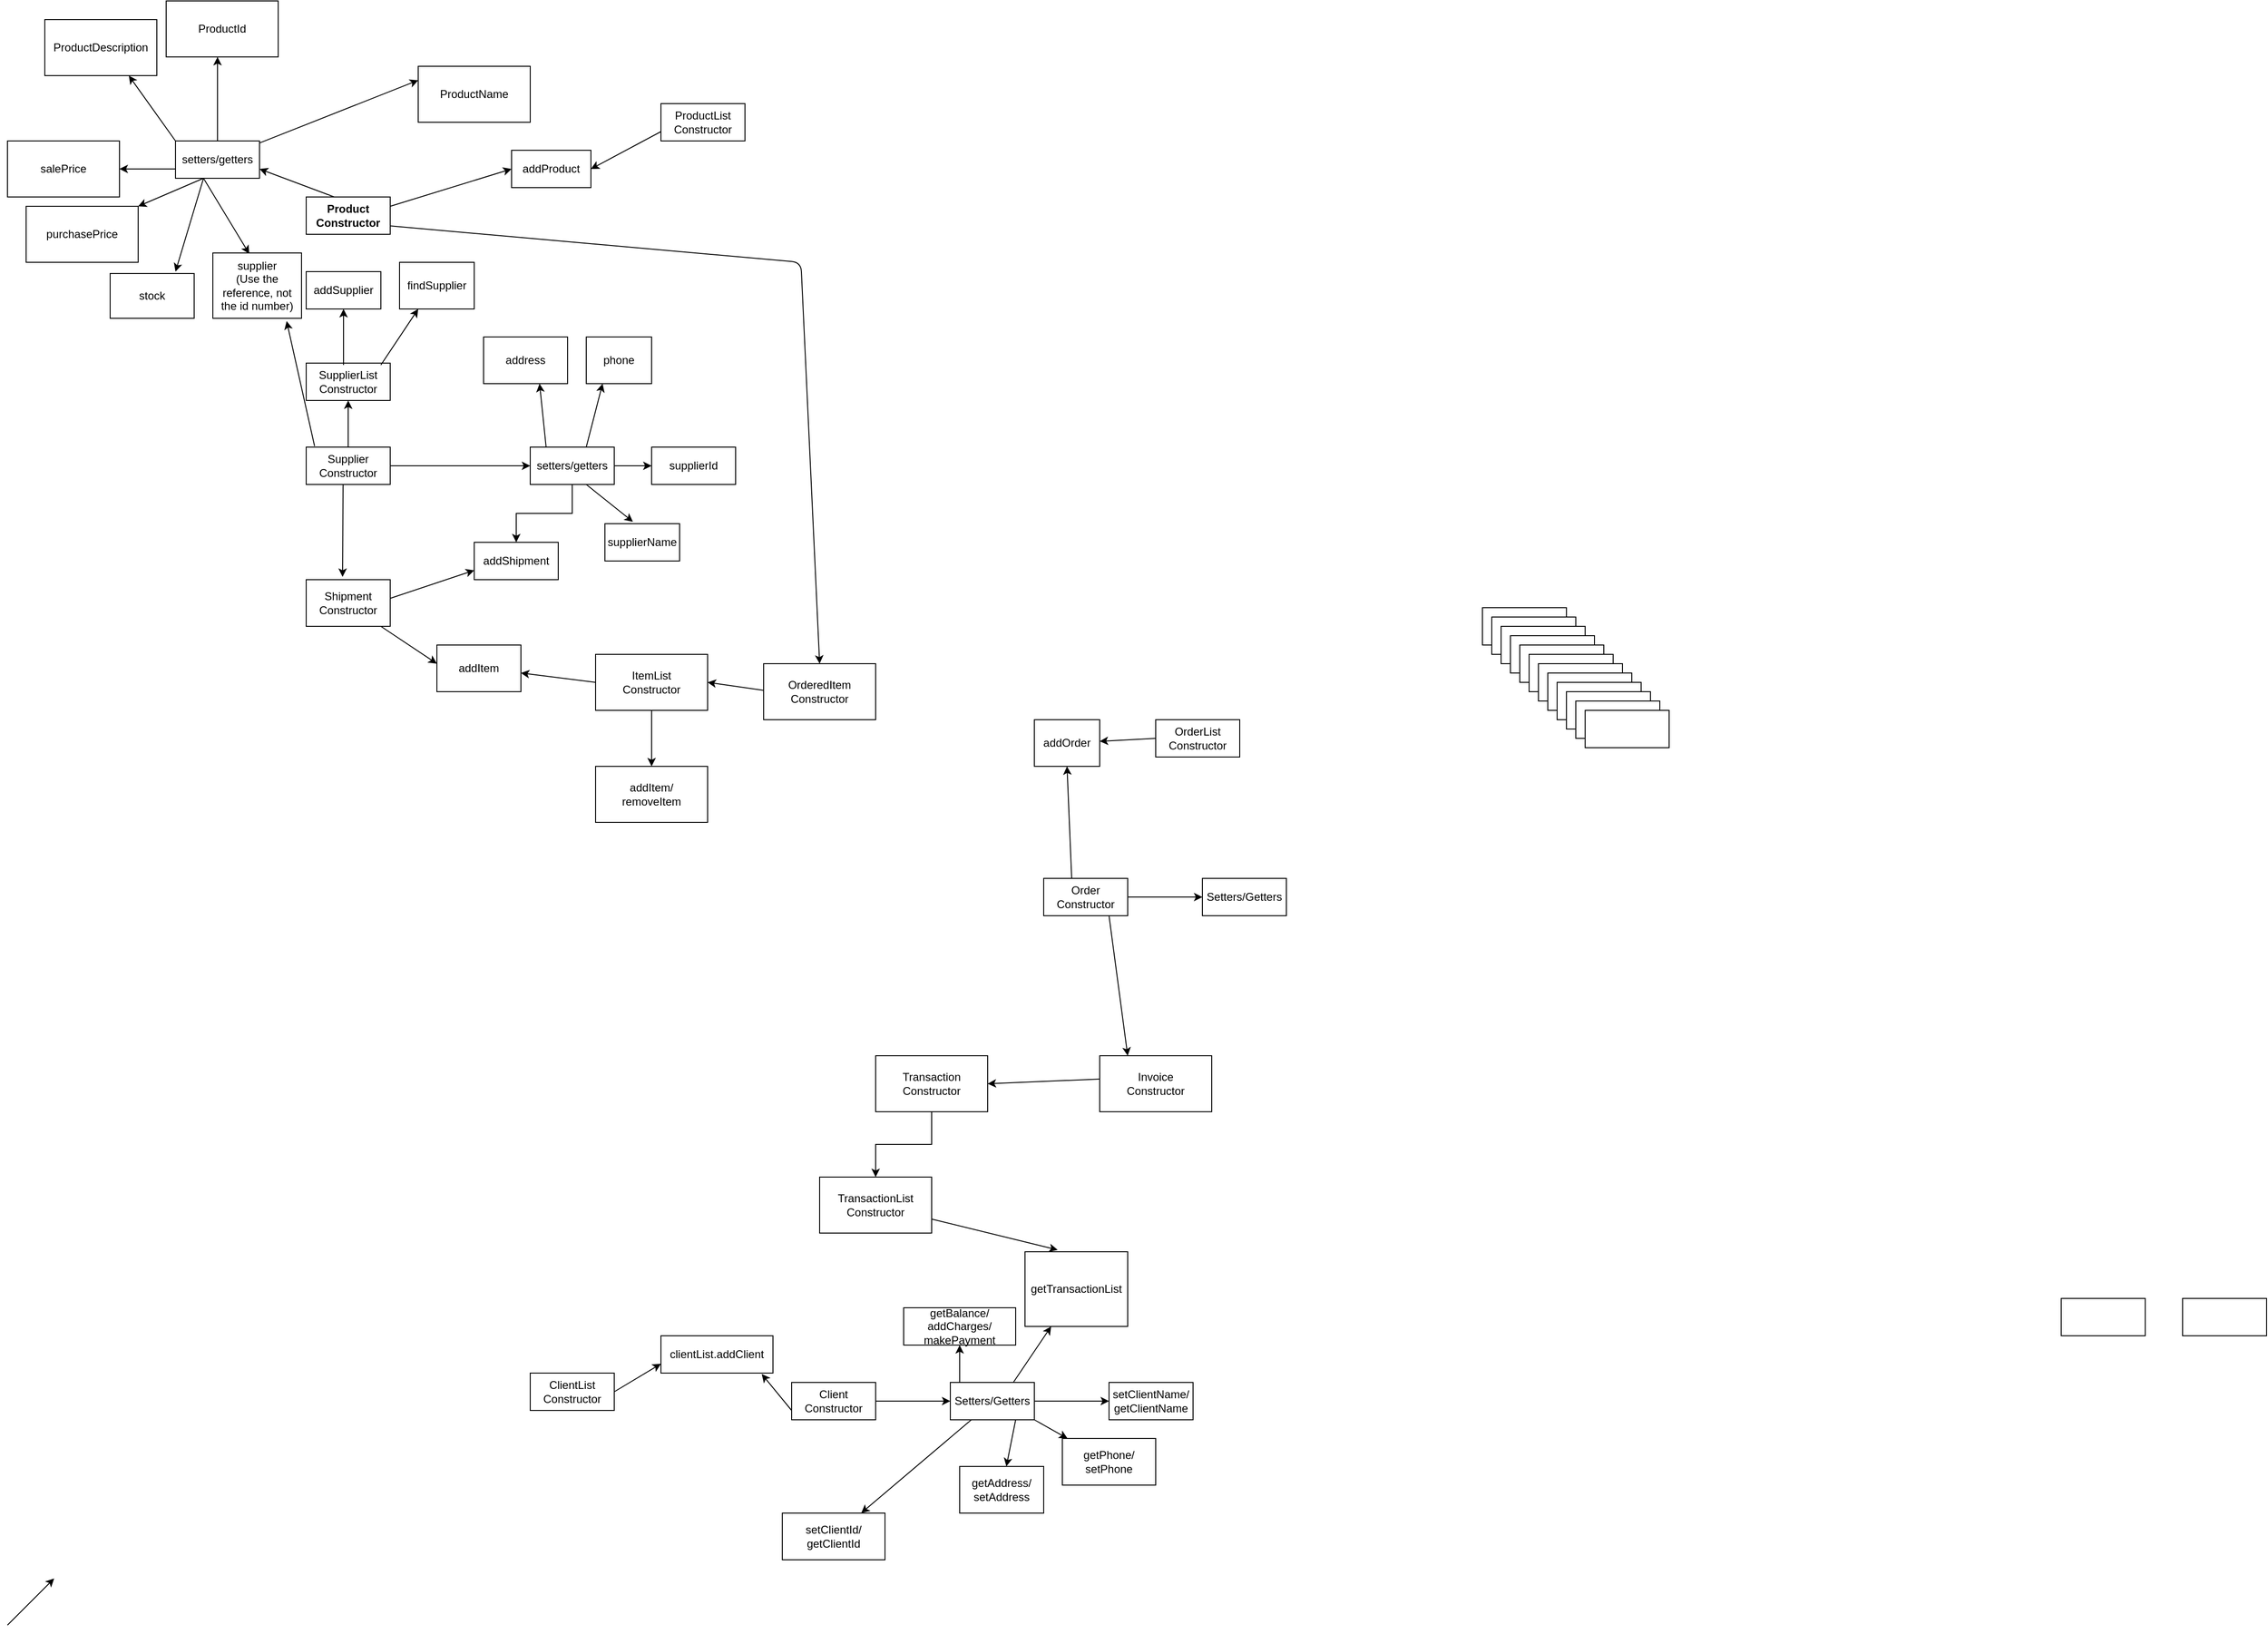<mxfile version="12.6.6" type="github">
  <diagram id="q5CnJgnxHUt0rgTkJDPA" name="Page-1">
    <mxGraphModel dx="3346" dy="2138" grid="1" gridSize="10" guides="1" tooltips="1" connect="1" arrows="1" fold="1" page="1" pageScale="1" pageWidth="1700" pageHeight="1100" math="0" shadow="0">
      <root>
        <mxCell id="0"/>
        <mxCell id="1" parent="0"/>
        <mxCell id="SJL3UCeWsUWmYF-B4V0Z-15" value="" style="rounded=0;whiteSpace=wrap;html=1;" vertex="1" parent="1">
          <mxGeometry x="1530" y="750" width="90" height="40" as="geometry"/>
        </mxCell>
        <mxCell id="SJL3UCeWsUWmYF-B4V0Z-16" value="" style="rounded=0;whiteSpace=wrap;html=1;" vertex="1" parent="1">
          <mxGeometry x="1400" y="750" width="90" height="40" as="geometry"/>
        </mxCell>
        <mxCell id="SJL3UCeWsUWmYF-B4V0Z-17" value="&lt;div&gt;ClientList&lt;/div&gt;&lt;div&gt;Constructor&lt;br&gt;&lt;/div&gt;" style="rounded=0;whiteSpace=wrap;html=1;" vertex="1" parent="1">
          <mxGeometry x="-240" y="830" width="90" height="40" as="geometry"/>
        </mxCell>
        <mxCell id="SJL3UCeWsUWmYF-B4V0Z-18" value="&lt;div&gt;ProductList&lt;/div&gt;&lt;div&gt;Constructor&lt;br&gt;&lt;/div&gt;" style="rounded=0;whiteSpace=wrap;html=1;" vertex="1" parent="1">
          <mxGeometry x="-100" y="-530" width="90" height="40" as="geometry"/>
        </mxCell>
        <mxCell id="SJL3UCeWsUWmYF-B4V0Z-19" value="&lt;div&gt;OrderList&lt;/div&gt;&lt;div&gt;Constructor&lt;br&gt;&lt;/div&gt;" style="rounded=0;whiteSpace=wrap;html=1;" vertex="1" parent="1">
          <mxGeometry x="430" y="130" width="90" height="40" as="geometry"/>
        </mxCell>
        <mxCell id="SJL3UCeWsUWmYF-B4V0Z-20" value="&lt;div&gt;SupplierList&lt;/div&gt;&lt;div&gt;Constructor&lt;br&gt;&lt;/div&gt;" style="rounded=0;whiteSpace=wrap;html=1;" vertex="1" parent="1">
          <mxGeometry x="-480" y="-252" width="90" height="40" as="geometry"/>
        </mxCell>
        <mxCell id="SJL3UCeWsUWmYF-B4V0Z-60" value="" style="edgeStyle=orthogonalEdgeStyle;rounded=0;orthogonalLoop=1;jettySize=auto;html=1;" edge="1" parent="1" source="SJL3UCeWsUWmYF-B4V0Z-21" target="SJL3UCeWsUWmYF-B4V0Z-59">
          <mxGeometry relative="1" as="geometry"/>
        </mxCell>
        <mxCell id="SJL3UCeWsUWmYF-B4V0Z-21" value="&lt;div&gt;Client&lt;/div&gt;&lt;div&gt;Constructor&lt;br&gt;&lt;/div&gt;" style="rounded=0;whiteSpace=wrap;html=1;" vertex="1" parent="1">
          <mxGeometry x="40" y="840" width="90" height="40" as="geometry"/>
        </mxCell>
        <mxCell id="SJL3UCeWsUWmYF-B4V0Z-70" value="" style="edgeStyle=orthogonalEdgeStyle;rounded=0;orthogonalLoop=1;jettySize=auto;html=1;" edge="1" parent="1" source="SJL3UCeWsUWmYF-B4V0Z-59" target="SJL3UCeWsUWmYF-B4V0Z-69">
          <mxGeometry relative="1" as="geometry"/>
        </mxCell>
        <mxCell id="SJL3UCeWsUWmYF-B4V0Z-59" value="Setters/Getters" style="rounded=0;whiteSpace=wrap;html=1;" vertex="1" parent="1">
          <mxGeometry x="210" y="840" width="90" height="40" as="geometry"/>
        </mxCell>
        <mxCell id="SJL3UCeWsUWmYF-B4V0Z-69" value="&lt;div&gt;setClientName/&lt;/div&gt;&lt;div&gt;getClientName&lt;br&gt;&lt;/div&gt;" style="rounded=0;whiteSpace=wrap;html=1;" vertex="1" parent="1">
          <mxGeometry x="380" y="840" width="90" height="40" as="geometry"/>
        </mxCell>
        <mxCell id="SJL3UCeWsUWmYF-B4V0Z-22" value="&lt;div&gt;&lt;b&gt;Product&lt;/b&gt;&lt;/div&gt;&lt;div&gt;&lt;b&gt;Constructor&lt;br&gt;&lt;/b&gt;&lt;/div&gt;" style="rounded=0;whiteSpace=wrap;html=1;" vertex="1" parent="1">
          <mxGeometry x="-480" y="-430" width="90" height="40" as="geometry"/>
        </mxCell>
        <mxCell id="SJL3UCeWsUWmYF-B4V0Z-62" value="" style="edgeStyle=orthogonalEdgeStyle;rounded=0;orthogonalLoop=1;jettySize=auto;html=1;" edge="1" parent="1" source="SJL3UCeWsUWmYF-B4V0Z-23" target="SJL3UCeWsUWmYF-B4V0Z-61">
          <mxGeometry relative="1" as="geometry"/>
        </mxCell>
        <mxCell id="SJL3UCeWsUWmYF-B4V0Z-23" value="&lt;div&gt;Order&lt;/div&gt;&lt;div&gt;Constructor&lt;br&gt;&lt;/div&gt;" style="rounded=0;whiteSpace=wrap;html=1;" vertex="1" parent="1">
          <mxGeometry x="310" y="300" width="90" height="40" as="geometry"/>
        </mxCell>
        <mxCell id="SJL3UCeWsUWmYF-B4V0Z-61" value="Setters/Getters" style="rounded=0;whiteSpace=wrap;html=1;" vertex="1" parent="1">
          <mxGeometry x="480" y="300" width="90" height="40" as="geometry"/>
        </mxCell>
        <mxCell id="SJL3UCeWsUWmYF-B4V0Z-33" value="" style="edgeStyle=orthogonalEdgeStyle;rounded=0;orthogonalLoop=1;jettySize=auto;html=1;" edge="1" parent="1" source="SJL3UCeWsUWmYF-B4V0Z-24" target="SJL3UCeWsUWmYF-B4V0Z-20">
          <mxGeometry relative="1" as="geometry"/>
        </mxCell>
        <mxCell id="SJL3UCeWsUWmYF-B4V0Z-24" value="&lt;div&gt;Supplier&lt;/div&gt;&lt;div&gt;Constructor&lt;br&gt;&lt;/div&gt;" style="rounded=0;whiteSpace=wrap;html=1;" vertex="1" parent="1">
          <mxGeometry x="-480" y="-162" width="90" height="40" as="geometry"/>
        </mxCell>
        <mxCell id="SJL3UCeWsUWmYF-B4V0Z-115" value="" style="edgeStyle=orthogonalEdgeStyle;rounded=0;orthogonalLoop=1;jettySize=auto;html=1;" edge="1" parent="1" source="SJL3UCeWsUWmYF-B4V0Z-26" target="SJL3UCeWsUWmYF-B4V0Z-114">
          <mxGeometry relative="1" as="geometry"/>
        </mxCell>
        <mxCell id="SJL3UCeWsUWmYF-B4V0Z-119" value="" style="edgeStyle=orthogonalEdgeStyle;rounded=0;orthogonalLoop=1;jettySize=auto;html=1;" edge="1" parent="1" source="SJL3UCeWsUWmYF-B4V0Z-26" target="SJL3UCeWsUWmYF-B4V0Z-118">
          <mxGeometry relative="1" as="geometry"/>
        </mxCell>
        <mxCell id="SJL3UCeWsUWmYF-B4V0Z-26" value="setters/getters" style="rounded=0;whiteSpace=wrap;html=1;" vertex="1" parent="1">
          <mxGeometry x="-240" y="-162" width="90" height="40" as="geometry"/>
        </mxCell>
        <mxCell id="SJL3UCeWsUWmYF-B4V0Z-118" value="addShipment" style="rounded=0;whiteSpace=wrap;html=1;" vertex="1" parent="1">
          <mxGeometry x="-300" y="-60" width="90" height="40" as="geometry"/>
        </mxCell>
        <mxCell id="SJL3UCeWsUWmYF-B4V0Z-114" value="supplierId" style="rounded=0;whiteSpace=wrap;html=1;" vertex="1" parent="1">
          <mxGeometry x="-110" y="-162" width="90" height="40" as="geometry"/>
        </mxCell>
        <mxCell id="SJL3UCeWsUWmYF-B4V0Z-27" value="" style="rounded=0;whiteSpace=wrap;html=1;" vertex="1" parent="1">
          <mxGeometry x="780" y="10" width="90" height="40" as="geometry"/>
        </mxCell>
        <mxCell id="SJL3UCeWsUWmYF-B4V0Z-34" value="" style="endArrow=classic;html=1;exitX=0.189;exitY=0;exitDx=0;exitDy=0;exitPerimeter=0;" edge="1" parent="1" source="SJL3UCeWsUWmYF-B4V0Z-26">
          <mxGeometry width="50" height="50" relative="1" as="geometry">
            <mxPoint x="-390" y="-162" as="sourcePoint"/>
            <mxPoint x="-230" y="-230" as="targetPoint"/>
          </mxGeometry>
        </mxCell>
        <mxCell id="SJL3UCeWsUWmYF-B4V0Z-35" value="" style="endArrow=classic;html=1;entryX=0;entryY=0.5;entryDx=0;entryDy=0;" edge="1" parent="1" target="SJL3UCeWsUWmYF-B4V0Z-26">
          <mxGeometry width="50" height="50" relative="1" as="geometry">
            <mxPoint x="-390" y="-142" as="sourcePoint"/>
            <mxPoint x="-340" y="-192" as="targetPoint"/>
          </mxGeometry>
        </mxCell>
        <mxCell id="SJL3UCeWsUWmYF-B4V0Z-36" value="" style="rounded=0;whiteSpace=wrap;html=1;" vertex="1" parent="1">
          <mxGeometry x="790" y="20" width="90" height="40" as="geometry"/>
        </mxCell>
        <mxCell id="SJL3UCeWsUWmYF-B4V0Z-37" value="" style="rounded=0;whiteSpace=wrap;html=1;" vertex="1" parent="1">
          <mxGeometry x="800" y="30" width="90" height="40" as="geometry"/>
        </mxCell>
        <mxCell id="SJL3UCeWsUWmYF-B4V0Z-38" value="" style="rounded=0;whiteSpace=wrap;html=1;" vertex="1" parent="1">
          <mxGeometry x="810" y="40" width="90" height="40" as="geometry"/>
        </mxCell>
        <mxCell id="SJL3UCeWsUWmYF-B4V0Z-39" value="" style="rounded=0;whiteSpace=wrap;html=1;" vertex="1" parent="1">
          <mxGeometry x="820" y="50" width="90" height="40" as="geometry"/>
        </mxCell>
        <mxCell id="SJL3UCeWsUWmYF-B4V0Z-40" value="" style="rounded=0;whiteSpace=wrap;html=1;" vertex="1" parent="1">
          <mxGeometry x="830" y="60" width="90" height="40" as="geometry"/>
        </mxCell>
        <mxCell id="SJL3UCeWsUWmYF-B4V0Z-41" value="" style="rounded=0;whiteSpace=wrap;html=1;" vertex="1" parent="1">
          <mxGeometry x="840" y="70" width="90" height="40" as="geometry"/>
        </mxCell>
        <mxCell id="SJL3UCeWsUWmYF-B4V0Z-42" value="" style="rounded=0;whiteSpace=wrap;html=1;" vertex="1" parent="1">
          <mxGeometry x="850" y="80" width="90" height="40" as="geometry"/>
        </mxCell>
        <mxCell id="SJL3UCeWsUWmYF-B4V0Z-43" value="" style="rounded=0;whiteSpace=wrap;html=1;" vertex="1" parent="1">
          <mxGeometry x="860" y="90" width="90" height="40" as="geometry"/>
        </mxCell>
        <mxCell id="SJL3UCeWsUWmYF-B4V0Z-44" value="" style="rounded=0;whiteSpace=wrap;html=1;" vertex="1" parent="1">
          <mxGeometry x="870" y="100" width="90" height="40" as="geometry"/>
        </mxCell>
        <mxCell id="SJL3UCeWsUWmYF-B4V0Z-45" value="" style="rounded=0;whiteSpace=wrap;html=1;" vertex="1" parent="1">
          <mxGeometry x="880" y="110" width="90" height="40" as="geometry"/>
        </mxCell>
        <mxCell id="SJL3UCeWsUWmYF-B4V0Z-46" value="" style="rounded=0;whiteSpace=wrap;html=1;" vertex="1" parent="1">
          <mxGeometry x="890" y="120" width="90" height="40" as="geometry"/>
        </mxCell>
        <mxCell id="SJL3UCeWsUWmYF-B4V0Z-47" value="clientList.addClient" style="rounded=0;whiteSpace=wrap;html=1;" vertex="1" parent="1">
          <mxGeometry x="-100" y="790" width="120" height="40" as="geometry"/>
        </mxCell>
        <mxCell id="SJL3UCeWsUWmYF-B4V0Z-48" value="setters/getters" style="rounded=0;whiteSpace=wrap;html=1;" vertex="1" parent="1">
          <mxGeometry x="-620" y="-490" width="90" height="40" as="geometry"/>
        </mxCell>
        <mxCell id="SJL3UCeWsUWmYF-B4V0Z-55" value="" style="endArrow=classic;html=1;" edge="1" parent="1">
          <mxGeometry width="50" height="50" relative="1" as="geometry">
            <mxPoint x="-450" y="-430" as="sourcePoint"/>
            <mxPoint x="-530" y="-460" as="targetPoint"/>
          </mxGeometry>
        </mxCell>
        <mxCell id="SJL3UCeWsUWmYF-B4V0Z-58" value="" style="endArrow=classic;html=1;exitX=0.75;exitY=0;exitDx=0;exitDy=0;" edge="1" parent="1" source="SJL3UCeWsUWmYF-B4V0Z-59" target="SJL3UCeWsUWmYF-B4V0Z-75">
          <mxGeometry width="50" height="50" relative="1" as="geometry">
            <mxPoint x="220" y="880" as="sourcePoint"/>
            <mxPoint x="180" y="970" as="targetPoint"/>
          </mxGeometry>
        </mxCell>
        <mxCell id="SJL3UCeWsUWmYF-B4V0Z-63" value="" style="endArrow=classic;html=1;" edge="1" parent="1" target="SJL3UCeWsUWmYF-B4V0Z-74">
          <mxGeometry width="50" height="50" relative="1" as="geometry">
            <mxPoint x="280" y="880" as="sourcePoint"/>
            <mxPoint x="280" y="950" as="targetPoint"/>
          </mxGeometry>
        </mxCell>
        <mxCell id="SJL3UCeWsUWmYF-B4V0Z-64" value="" style="endArrow=classic;html=1;" edge="1" parent="1" target="SJL3UCeWsUWmYF-B4V0Z-71">
          <mxGeometry width="50" height="50" relative="1" as="geometry">
            <mxPoint x="300" y="880" as="sourcePoint"/>
            <mxPoint x="370" y="920" as="targetPoint"/>
          </mxGeometry>
        </mxCell>
        <mxCell id="SJL3UCeWsUWmYF-B4V0Z-65" value="" style="endArrow=classic;html=1;exitX=0.25;exitY=1;exitDx=0;exitDy=0;" edge="1" parent="1" source="SJL3UCeWsUWmYF-B4V0Z-59" target="SJL3UCeWsUWmYF-B4V0Z-68">
          <mxGeometry width="50" height="50" relative="1" as="geometry">
            <mxPoint x="290" y="840" as="sourcePoint"/>
            <mxPoint x="330" y="790" as="targetPoint"/>
          </mxGeometry>
        </mxCell>
        <mxCell id="SJL3UCeWsUWmYF-B4V0Z-66" value="" style="endArrow=classic;html=1;" edge="1" parent="1" target="SJL3UCeWsUWmYF-B4V0Z-67">
          <mxGeometry width="50" height="50" relative="1" as="geometry">
            <mxPoint x="220" y="840" as="sourcePoint"/>
            <mxPoint x="220" y="790" as="targetPoint"/>
          </mxGeometry>
        </mxCell>
        <mxCell id="SJL3UCeWsUWmYF-B4V0Z-67" value="&lt;div&gt;getBalance/&lt;/div&gt;&lt;div&gt;addCharges/&lt;/div&gt;&lt;div&gt;makePayment&lt;br&gt;&lt;/div&gt;" style="rounded=0;whiteSpace=wrap;html=1;" vertex="1" parent="1">
          <mxGeometry x="160" y="760" width="120" height="40" as="geometry"/>
        </mxCell>
        <mxCell id="SJL3UCeWsUWmYF-B4V0Z-68" value="&lt;div&gt;setClientId/&lt;/div&gt;&lt;div&gt;getClientId&lt;br&gt;&lt;/div&gt;" style="rounded=0;whiteSpace=wrap;html=1;" vertex="1" parent="1">
          <mxGeometry x="30" y="980" width="110" height="50" as="geometry"/>
        </mxCell>
        <mxCell id="SJL3UCeWsUWmYF-B4V0Z-71" value="&lt;div&gt;getPhone/&lt;/div&gt;&lt;div&gt;setPhone&lt;br&gt;&lt;/div&gt;" style="rounded=0;whiteSpace=wrap;html=1;" vertex="1" parent="1">
          <mxGeometry x="330" y="900" width="100" height="50" as="geometry"/>
        </mxCell>
        <mxCell id="SJL3UCeWsUWmYF-B4V0Z-74" value="&lt;div&gt;getAddress/&lt;/div&gt;&lt;div&gt;setAddress&lt;/div&gt;" style="rounded=0;whiteSpace=wrap;html=1;" vertex="1" parent="1">
          <mxGeometry x="220" y="930" width="90" height="50" as="geometry"/>
        </mxCell>
        <mxCell id="SJL3UCeWsUWmYF-B4V0Z-76" value="&lt;div&gt;TransactionList&lt;/div&gt;&lt;div&gt;Constructor&lt;br&gt;&lt;/div&gt;" style="rounded=0;whiteSpace=wrap;html=1;" vertex="1" parent="1">
          <mxGeometry x="70" y="620" width="120" height="60" as="geometry"/>
        </mxCell>
        <mxCell id="SJL3UCeWsUWmYF-B4V0Z-78" value="" style="endArrow=classic;html=1;entryX=1;entryY=0.5;entryDx=0;entryDy=0;" edge="1" parent="1" target="SJL3UCeWsUWmYF-B4V0Z-83">
          <mxGeometry width="50" height="50" relative="1" as="geometry">
            <mxPoint x="370" y="515" as="sourcePoint"/>
            <mxPoint x="420" y="465" as="targetPoint"/>
          </mxGeometry>
        </mxCell>
        <mxCell id="SJL3UCeWsUWmYF-B4V0Z-80" value="" style="endArrow=classic;html=1;entryX=1;entryY=0;entryDx=0;entryDy=0;" edge="1" parent="1" target="SJL3UCeWsUWmYF-B4V0Z-98">
          <mxGeometry width="50" height="50" relative="1" as="geometry">
            <mxPoint x="-590" y="-450" as="sourcePoint"/>
            <mxPoint x="-630" y="-400" as="targetPoint"/>
          </mxGeometry>
        </mxCell>
        <mxCell id="SJL3UCeWsUWmYF-B4V0Z-81" value="" style="endArrow=classic;html=1;exitX=1;exitY=0.75;exitDx=0;exitDy=0;entryX=0.318;entryY=-0.025;entryDx=0;entryDy=0;entryPerimeter=0;" edge="1" parent="1" source="SJL3UCeWsUWmYF-B4V0Z-76" target="SJL3UCeWsUWmYF-B4V0Z-75">
          <mxGeometry width="50" height="50" relative="1" as="geometry">
            <mxPoint x="90" y="1080" as="sourcePoint"/>
            <mxPoint x="130" y="950" as="targetPoint"/>
          </mxGeometry>
        </mxCell>
        <mxCell id="SJL3UCeWsUWmYF-B4V0Z-84" value="" style="edgeStyle=orthogonalEdgeStyle;rounded=0;orthogonalLoop=1;jettySize=auto;html=1;" edge="1" parent="1" source="SJL3UCeWsUWmYF-B4V0Z-83" target="SJL3UCeWsUWmYF-B4V0Z-76">
          <mxGeometry relative="1" as="geometry"/>
        </mxCell>
        <mxCell id="SJL3UCeWsUWmYF-B4V0Z-83" value="&lt;div&gt;Transaction&lt;/div&gt;&lt;div&gt;Constructor&lt;br&gt;&lt;/div&gt;" style="rounded=0;whiteSpace=wrap;html=1;" vertex="1" parent="1">
          <mxGeometry x="130" y="490" width="120" height="60" as="geometry"/>
        </mxCell>
        <mxCell id="SJL3UCeWsUWmYF-B4V0Z-75" value="&lt;div&gt;getTransactionList&lt;/div&gt;" style="rounded=0;whiteSpace=wrap;html=1;" vertex="1" parent="1">
          <mxGeometry x="290" y="700" width="110" height="80" as="geometry"/>
        </mxCell>
        <mxCell id="SJL3UCeWsUWmYF-B4V0Z-87" value="&lt;div&gt;Invoice&lt;/div&gt;&lt;div&gt;Constructor&lt;br&gt;&lt;/div&gt;" style="rounded=0;whiteSpace=wrap;html=1;" vertex="1" parent="1">
          <mxGeometry x="370" y="490" width="120" height="60" as="geometry"/>
        </mxCell>
        <mxCell id="SJL3UCeWsUWmYF-B4V0Z-89" value="" style="endArrow=classic;html=1;entryX=0;entryY=0.25;entryDx=0;entryDy=0;" edge="1" parent="1" source="SJL3UCeWsUWmYF-B4V0Z-48" target="SJL3UCeWsUWmYF-B4V0Z-96">
          <mxGeometry width="50" height="50" relative="1" as="geometry">
            <mxPoint x="-540" y="-490" as="sourcePoint"/>
            <mxPoint x="-490" y="-540" as="targetPoint"/>
          </mxGeometry>
        </mxCell>
        <mxCell id="SJL3UCeWsUWmYF-B4V0Z-90" value="salePrice" style="rounded=0;whiteSpace=wrap;html=1;" vertex="1" parent="1">
          <mxGeometry x="-800" y="-490" width="120" height="60" as="geometry"/>
        </mxCell>
        <mxCell id="SJL3UCeWsUWmYF-B4V0Z-91" value="" style="endArrow=classic;html=1;" edge="1" parent="1">
          <mxGeometry width="50" height="50" relative="1" as="geometry">
            <mxPoint x="-620" y="-460" as="sourcePoint"/>
            <mxPoint x="-680" y="-460" as="targetPoint"/>
          </mxGeometry>
        </mxCell>
        <mxCell id="SJL3UCeWsUWmYF-B4V0Z-92" value="" style="endArrow=classic;html=1;entryX=0.75;entryY=1;entryDx=0;entryDy=0;" edge="1" parent="1" target="SJL3UCeWsUWmYF-B4V0Z-94">
          <mxGeometry width="50" height="50" relative="1" as="geometry">
            <mxPoint x="-620" y="-490" as="sourcePoint"/>
            <mxPoint x="-680" y="-540" as="targetPoint"/>
          </mxGeometry>
        </mxCell>
        <mxCell id="SJL3UCeWsUWmYF-B4V0Z-93" value="" style="endArrow=classic;html=1;" edge="1" parent="1">
          <mxGeometry width="50" height="50" relative="1" as="geometry">
            <mxPoint x="-575" y="-490" as="sourcePoint"/>
            <mxPoint x="-575" y="-580" as="targetPoint"/>
          </mxGeometry>
        </mxCell>
        <mxCell id="SJL3UCeWsUWmYF-B4V0Z-94" value="ProductDescription" style="rounded=0;whiteSpace=wrap;html=1;" vertex="1" parent="1">
          <mxGeometry x="-760" y="-620" width="120" height="60" as="geometry"/>
        </mxCell>
        <mxCell id="SJL3UCeWsUWmYF-B4V0Z-95" value="ProductId" style="rounded=0;whiteSpace=wrap;html=1;" vertex="1" parent="1">
          <mxGeometry x="-630" y="-640" width="120" height="60" as="geometry"/>
        </mxCell>
        <mxCell id="SJL3UCeWsUWmYF-B4V0Z-96" value="ProductName" style="rounded=0;whiteSpace=wrap;html=1;" vertex="1" parent="1">
          <mxGeometry x="-360" y="-570" width="120" height="60" as="geometry"/>
        </mxCell>
        <mxCell id="SJL3UCeWsUWmYF-B4V0Z-98" value="purchasePrice" style="rounded=0;whiteSpace=wrap;html=1;" vertex="1" parent="1">
          <mxGeometry x="-780" y="-420" width="120" height="60" as="geometry"/>
        </mxCell>
        <mxCell id="SJL3UCeWsUWmYF-B4V0Z-99" value="" style="endArrow=classic;html=1;entryX=0.411;entryY=0.014;entryDx=0;entryDy=0;entryPerimeter=0;" edge="1" parent="1" target="SJL3UCeWsUWmYF-B4V0Z-100">
          <mxGeometry width="50" height="50" relative="1" as="geometry">
            <mxPoint x="-590" y="-450" as="sourcePoint"/>
            <mxPoint x="-610" y="-375" as="targetPoint"/>
          </mxGeometry>
        </mxCell>
        <mxCell id="SJL3UCeWsUWmYF-B4V0Z-100" value="&lt;div&gt;supplier&lt;/div&gt;&lt;div&gt;(Use the reference, not the id number)&lt;br&gt;&lt;/div&gt;" style="rounded=0;whiteSpace=wrap;html=1;" vertex="1" parent="1">
          <mxGeometry x="-580" y="-370" width="95" height="70" as="geometry"/>
        </mxCell>
        <mxCell id="SJL3UCeWsUWmYF-B4V0Z-104" value="" style="endArrow=classic;html=1;entryX=0.832;entryY=1.043;entryDx=0;entryDy=0;entryPerimeter=0;exitX=0.1;exitY=-0.025;exitDx=0;exitDy=0;exitPerimeter=0;" edge="1" parent="1" source="SJL3UCeWsUWmYF-B4V0Z-24" target="SJL3UCeWsUWmYF-B4V0Z-100">
          <mxGeometry width="50" height="50" relative="1" as="geometry">
            <mxPoint x="-480" y="-160" as="sourcePoint"/>
            <mxPoint x="-430" y="-210" as="targetPoint"/>
          </mxGeometry>
        </mxCell>
        <mxCell id="SJL3UCeWsUWmYF-B4V0Z-105" value="address" style="rounded=0;whiteSpace=wrap;html=1;" vertex="1" parent="1">
          <mxGeometry x="-290" y="-280" width="90" height="50" as="geometry"/>
        </mxCell>
        <mxCell id="SJL3UCeWsUWmYF-B4V0Z-106" value="supplierName" style="rounded=0;whiteSpace=wrap;html=1;" vertex="1" parent="1">
          <mxGeometry x="-160" y="-80" width="80" height="40" as="geometry"/>
        </mxCell>
        <mxCell id="SJL3UCeWsUWmYF-B4V0Z-107" value="addSupplier" style="rounded=0;whiteSpace=wrap;html=1;" vertex="1" parent="1">
          <mxGeometry x="-480" y="-350" width="80" height="40" as="geometry"/>
        </mxCell>
        <mxCell id="SJL3UCeWsUWmYF-B4V0Z-108" value="phone" style="rounded=0;whiteSpace=wrap;html=1;" vertex="1" parent="1">
          <mxGeometry x="-180" y="-280" width="70" height="50" as="geometry"/>
        </mxCell>
        <mxCell id="SJL3UCeWsUWmYF-B4V0Z-109" value="findSupplier" style="rounded=0;whiteSpace=wrap;html=1;" vertex="1" parent="1">
          <mxGeometry x="-380" y="-360" width="80" height="50" as="geometry"/>
        </mxCell>
        <mxCell id="SJL3UCeWsUWmYF-B4V0Z-110" value="" style="endArrow=classic;html=1;entryX=0.5;entryY=1;entryDx=0;entryDy=0;" edge="1" parent="1" target="SJL3UCeWsUWmYF-B4V0Z-107">
          <mxGeometry width="50" height="50" relative="1" as="geometry">
            <mxPoint x="-440" y="-250" as="sourcePoint"/>
            <mxPoint x="-440" y="-300" as="targetPoint"/>
          </mxGeometry>
        </mxCell>
        <mxCell id="SJL3UCeWsUWmYF-B4V0Z-111" value="" style="endArrow=classic;html=1;entryX=0.25;entryY=1;entryDx=0;entryDy=0;" edge="1" parent="1" target="SJL3UCeWsUWmYF-B4V0Z-109">
          <mxGeometry width="50" height="50" relative="1" as="geometry">
            <mxPoint x="-400" y="-250" as="sourcePoint"/>
            <mxPoint x="-350" y="-300" as="targetPoint"/>
          </mxGeometry>
        </mxCell>
        <mxCell id="SJL3UCeWsUWmYF-B4V0Z-112" value="" style="endArrow=classic;html=1;entryX=0.25;entryY=1;entryDx=0;entryDy=0;" edge="1" parent="1" target="SJL3UCeWsUWmYF-B4V0Z-108">
          <mxGeometry width="50" height="50" relative="1" as="geometry">
            <mxPoint x="-180" y="-162" as="sourcePoint"/>
            <mxPoint x="-130" y="-212" as="targetPoint"/>
          </mxGeometry>
        </mxCell>
        <mxCell id="SJL3UCeWsUWmYF-B4V0Z-113" value="" style="endArrow=classic;html=1;" edge="1" parent="1">
          <mxGeometry width="50" height="50" relative="1" as="geometry">
            <mxPoint x="-180" y="-122" as="sourcePoint"/>
            <mxPoint x="-130" y="-82" as="targetPoint"/>
          </mxGeometry>
        </mxCell>
        <mxCell id="SJL3UCeWsUWmYF-B4V0Z-116" value="&lt;div&gt;Shipment&lt;/div&gt;&lt;div&gt;Constructor&lt;br&gt;&lt;/div&gt;" style="rounded=0;whiteSpace=wrap;html=1;" vertex="1" parent="1">
          <mxGeometry x="-480" y="-20" width="90" height="50" as="geometry"/>
        </mxCell>
        <mxCell id="SJL3UCeWsUWmYF-B4V0Z-117" value="" style="endArrow=classic;html=1;entryX=0.433;entryY=-0.06;entryDx=0;entryDy=0;entryPerimeter=0;" edge="1" parent="1" target="SJL3UCeWsUWmYF-B4V0Z-116">
          <mxGeometry width="50" height="50" relative="1" as="geometry">
            <mxPoint x="-440.5" y="-122" as="sourcePoint"/>
            <mxPoint x="-440.5" y="-52" as="targetPoint"/>
          </mxGeometry>
        </mxCell>
        <mxCell id="SJL3UCeWsUWmYF-B4V0Z-120" value="" style="endArrow=classic;html=1;entryX=0;entryY=0.75;entryDx=0;entryDy=0;" edge="1" parent="1" target="SJL3UCeWsUWmYF-B4V0Z-118">
          <mxGeometry width="50" height="50" relative="1" as="geometry">
            <mxPoint x="-390" as="sourcePoint"/>
            <mxPoint x="-340" y="-50" as="targetPoint"/>
          </mxGeometry>
        </mxCell>
        <mxCell id="SJL3UCeWsUWmYF-B4V0Z-121" value="" style="endArrow=classic;html=1;" edge="1" parent="1">
          <mxGeometry width="50" height="50" relative="1" as="geometry">
            <mxPoint x="-400" y="30" as="sourcePoint"/>
            <mxPoint x="-340" y="70" as="targetPoint"/>
          </mxGeometry>
        </mxCell>
        <mxCell id="SJL3UCeWsUWmYF-B4V0Z-122" value="addItem" style="rounded=0;whiteSpace=wrap;html=1;" vertex="1" parent="1">
          <mxGeometry x="-340" y="50" width="90" height="50" as="geometry"/>
        </mxCell>
        <mxCell id="SJL3UCeWsUWmYF-B4V0Z-123" value="" style="endArrow=classic;html=1;exitX=0;exitY=0.5;exitDx=0;exitDy=0;" edge="1" parent="1" source="SJL3UCeWsUWmYF-B4V0Z-124">
          <mxGeometry width="50" height="50" relative="1" as="geometry">
            <mxPoint x="-170" y="110" as="sourcePoint"/>
            <mxPoint x="-250" y="80" as="targetPoint"/>
          </mxGeometry>
        </mxCell>
        <mxCell id="SJL3UCeWsUWmYF-B4V0Z-124" value="&lt;div&gt;ItemList&lt;/div&gt;&lt;div&gt;Constructor&lt;br&gt;&lt;/div&gt;" style="rounded=0;whiteSpace=wrap;html=1;" vertex="1" parent="1">
          <mxGeometry x="-170" y="60" width="120" height="60" as="geometry"/>
        </mxCell>
        <mxCell id="SJL3UCeWsUWmYF-B4V0Z-125" value="" style="endArrow=classic;html=1;entryX=1;entryY=0.5;entryDx=0;entryDy=0;" edge="1" parent="1" target="SJL3UCeWsUWmYF-B4V0Z-124">
          <mxGeometry width="50" height="50" relative="1" as="geometry">
            <mxPoint x="20" y="100" as="sourcePoint"/>
            <mxPoint x="-40" y="90" as="targetPoint"/>
          </mxGeometry>
        </mxCell>
        <mxCell id="SJL3UCeWsUWmYF-B4V0Z-126" value="&lt;div&gt;OrderedItem&lt;/div&gt;&lt;div&gt;Constructor&lt;br&gt;&lt;/div&gt;" style="rounded=0;whiteSpace=wrap;html=1;" vertex="1" parent="1">
          <mxGeometry x="10" y="70" width="120" height="60" as="geometry"/>
        </mxCell>
        <mxCell id="SJL3UCeWsUWmYF-B4V0Z-127" value="" style="endArrow=classic;html=1;" edge="1" parent="1">
          <mxGeometry width="50" height="50" relative="1" as="geometry">
            <mxPoint x="-110" y="120" as="sourcePoint"/>
            <mxPoint x="-110" y="180" as="targetPoint"/>
          </mxGeometry>
        </mxCell>
        <mxCell id="SJL3UCeWsUWmYF-B4V0Z-128" value="&lt;div&gt;addItem/&lt;/div&gt;&lt;div&gt;removeItem&lt;br&gt;&lt;/div&gt;" style="rounded=0;whiteSpace=wrap;html=1;" vertex="1" parent="1">
          <mxGeometry x="-170" y="180" width="120" height="60" as="geometry"/>
        </mxCell>
        <mxCell id="SJL3UCeWsUWmYF-B4V0Z-132" value="" style="endArrow=classic;html=1;entryX=0.5;entryY=0;entryDx=0;entryDy=0;" edge="1" parent="1" target="SJL3UCeWsUWmYF-B4V0Z-126">
          <mxGeometry width="50" height="50" relative="1" as="geometry">
            <mxPoint x="-390" y="-399" as="sourcePoint"/>
            <mxPoint x="480" y="-250" as="targetPoint"/>
            <Array as="points">
              <mxPoint x="50" y="-360"/>
            </Array>
          </mxGeometry>
        </mxCell>
        <mxCell id="SJL3UCeWsUWmYF-B4V0Z-133" value="" style="endArrow=classic;html=1;entryX=0.25;entryY=0;entryDx=0;entryDy=0;" edge="1" parent="1" target="SJL3UCeWsUWmYF-B4V0Z-87">
          <mxGeometry width="50" height="50" relative="1" as="geometry">
            <mxPoint x="380" y="340" as="sourcePoint"/>
            <mxPoint x="430" y="290" as="targetPoint"/>
          </mxGeometry>
        </mxCell>
        <mxCell id="SJL3UCeWsUWmYF-B4V0Z-134" value="" style="endArrow=classic;html=1;" edge="1" parent="1" target="SJL3UCeWsUWmYF-B4V0Z-135">
          <mxGeometry width="50" height="50" relative="1" as="geometry">
            <mxPoint x="430" y="150" as="sourcePoint"/>
            <mxPoint x="360" y="160" as="targetPoint"/>
          </mxGeometry>
        </mxCell>
        <mxCell id="SJL3UCeWsUWmYF-B4V0Z-135" value="addOrder" style="rounded=0;whiteSpace=wrap;html=1;" vertex="1" parent="1">
          <mxGeometry x="300" y="130" width="70" height="50" as="geometry"/>
        </mxCell>
        <mxCell id="SJL3UCeWsUWmYF-B4V0Z-136" value="" style="endArrow=classic;html=1;entryX=0.5;entryY=1;entryDx=0;entryDy=0;" edge="1" parent="1" target="SJL3UCeWsUWmYF-B4V0Z-135">
          <mxGeometry width="50" height="50" relative="1" as="geometry">
            <mxPoint x="340" y="300" as="sourcePoint"/>
            <mxPoint x="390" y="250" as="targetPoint"/>
          </mxGeometry>
        </mxCell>
        <mxCell id="SJL3UCeWsUWmYF-B4V0Z-139" value="" style="endArrow=classic;html=1;entryX=0;entryY=0.75;entryDx=0;entryDy=0;" edge="1" parent="1" target="SJL3UCeWsUWmYF-B4V0Z-47">
          <mxGeometry width="50" height="50" relative="1" as="geometry">
            <mxPoint x="-150" y="850" as="sourcePoint"/>
            <mxPoint x="-100" y="800" as="targetPoint"/>
          </mxGeometry>
        </mxCell>
        <mxCell id="SJL3UCeWsUWmYF-B4V0Z-140" value="" style="endArrow=classic;html=1;entryX=0.9;entryY=1.025;entryDx=0;entryDy=0;entryPerimeter=0;" edge="1" parent="1" target="SJL3UCeWsUWmYF-B4V0Z-47">
          <mxGeometry width="50" height="50" relative="1" as="geometry">
            <mxPoint x="40" y="870" as="sourcePoint"/>
            <mxPoint x="90" y="820" as="targetPoint"/>
          </mxGeometry>
        </mxCell>
        <mxCell id="SJL3UCeWsUWmYF-B4V0Z-141" value="addProduct" style="rounded=0;whiteSpace=wrap;html=1;" vertex="1" parent="1">
          <mxGeometry x="-260" y="-480" width="85" height="40" as="geometry"/>
        </mxCell>
        <mxCell id="SJL3UCeWsUWmYF-B4V0Z-142" value="" style="endArrow=classic;html=1;exitX=0;exitY=0.75;exitDx=0;exitDy=0;entryX=1;entryY=0.5;entryDx=0;entryDy=0;" edge="1" parent="1" source="SJL3UCeWsUWmYF-B4V0Z-18" target="SJL3UCeWsUWmYF-B4V0Z-141">
          <mxGeometry width="50" height="50" relative="1" as="geometry">
            <mxPoint x="-200" y="-399" as="sourcePoint"/>
            <mxPoint x="-150" y="-449" as="targetPoint"/>
          </mxGeometry>
        </mxCell>
        <mxCell id="SJL3UCeWsUWmYF-B4V0Z-143" value="" style="endArrow=classic;html=1;entryX=0;entryY=0.5;entryDx=0;entryDy=0;" edge="1" parent="1" target="SJL3UCeWsUWmYF-B4V0Z-141">
          <mxGeometry width="50" height="50" relative="1" as="geometry">
            <mxPoint x="-390" y="-420" as="sourcePoint"/>
            <mxPoint x="-340" y="-470" as="targetPoint"/>
          </mxGeometry>
        </mxCell>
        <mxCell id="SJL3UCeWsUWmYF-B4V0Z-144" value="" style="endArrow=classic;html=1;" edge="1" parent="1">
          <mxGeometry width="50" height="50" relative="1" as="geometry">
            <mxPoint x="-800" y="1100" as="sourcePoint"/>
            <mxPoint x="-750" y="1050" as="targetPoint"/>
          </mxGeometry>
        </mxCell>
        <mxCell id="SJL3UCeWsUWmYF-B4V0Z-145" value="" style="endArrow=classic;html=1;" edge="1" parent="1">
          <mxGeometry width="50" height="50" relative="1" as="geometry">
            <mxPoint x="-590" y="-450" as="sourcePoint"/>
            <mxPoint x="-620" y="-350" as="targetPoint"/>
          </mxGeometry>
        </mxCell>
        <mxCell id="SJL3UCeWsUWmYF-B4V0Z-146" value="stock" style="rounded=0;whiteSpace=wrap;html=1;" vertex="1" parent="1">
          <mxGeometry x="-690" y="-348" width="90" height="48" as="geometry"/>
        </mxCell>
      </root>
    </mxGraphModel>
  </diagram>
</mxfile>
